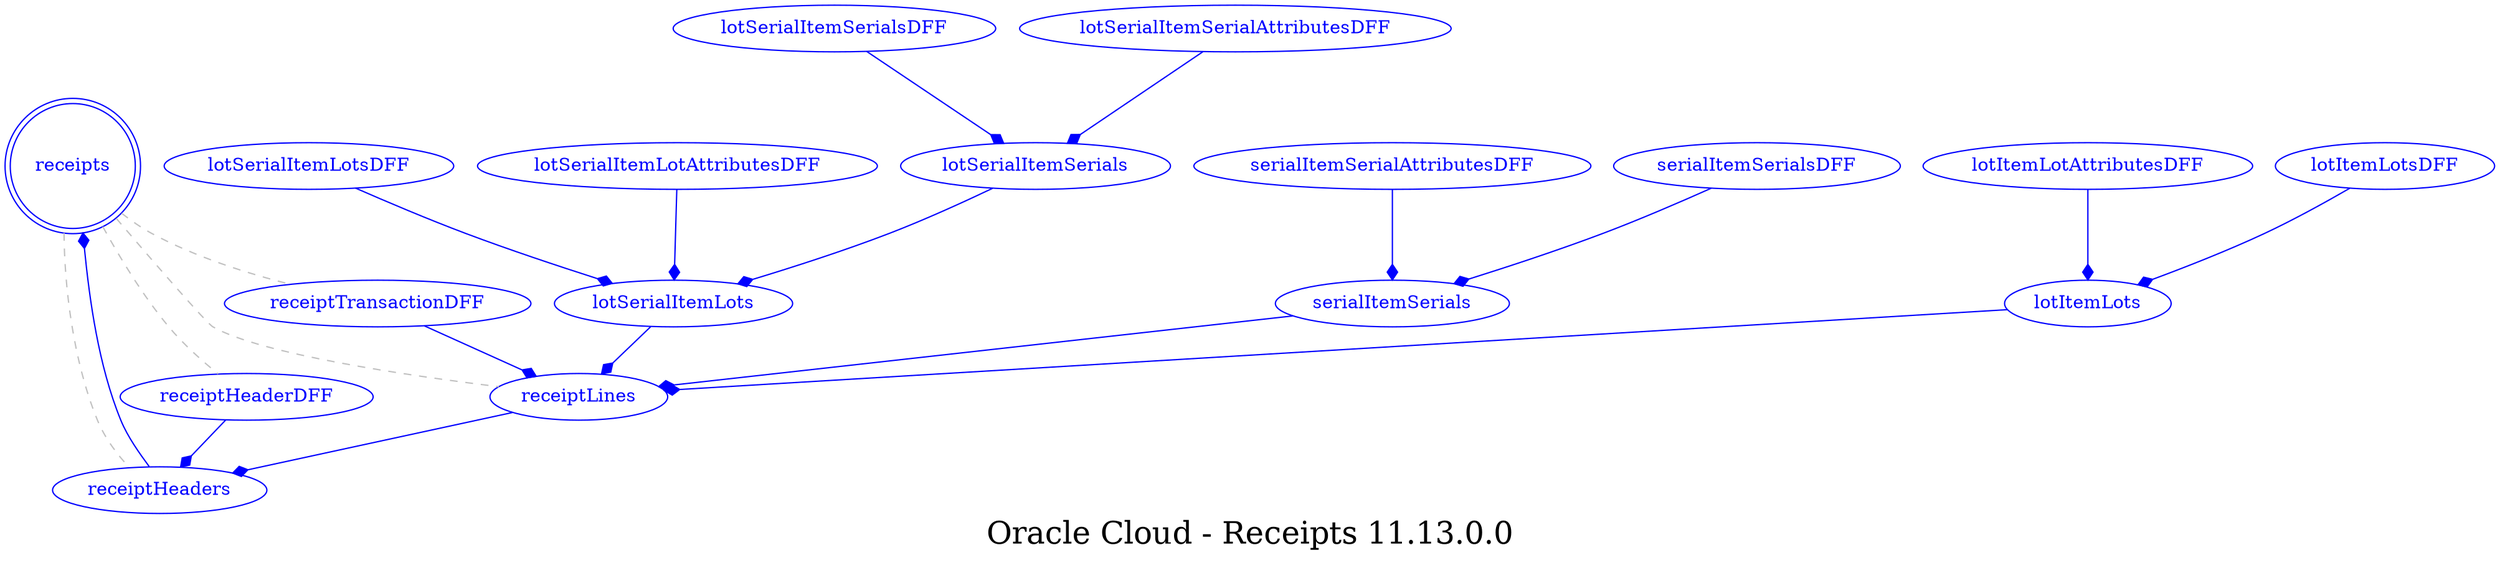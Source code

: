 digraph LexiconGraph {
graph[label="Oracle Cloud - Receipts 11.13.0.0", fontsize=24]
splines=true
"receipts" [color=blue, fontcolor=blue, shape=doublecircle]
"receiptHeaders" -> "receipts" [color=blue, fontcolor=blue, arrowhead=diamond, arrowtail=none]
"receiptHeaders" [color=blue, fontcolor=blue, shape=ellipse]
"receipts" -> "receiptHeaders" [color=grey, fontcolor=grey, arrowhead=none, arrowtail=none, style=dashed]
"receiptLines" -> "receiptHeaders" [color=blue, fontcolor=blue, arrowhead=diamond, arrowtail=none]
"receiptLines" [color=blue, fontcolor=blue, shape=ellipse]
"receipts" -> "receiptLines" [color=grey, fontcolor=grey, arrowhead=none, arrowtail=none, style=dashed]
"receiptTransactionDFF" -> "receiptLines" [color=blue, fontcolor=blue, arrowhead=diamond, arrowtail=none]
"receiptTransactionDFF" [color=blue, fontcolor=blue, shape=ellipse]
"receipts" -> "receiptTransactionDFF" [color=grey, fontcolor=grey, arrowhead=none, arrowtail=none, style=dashed]
"lotSerialItemLots" -> "receiptLines" [color=blue, fontcolor=blue, arrowhead=diamond, arrowtail=none]
"lotSerialItemLots" [color=blue, fontcolor=blue, shape=ellipse]
"lotSerialItemLotsDFF" -> "lotSerialItemLots" [color=blue, fontcolor=blue, arrowhead=diamond, arrowtail=none]
"lotSerialItemLotsDFF" [color=blue, fontcolor=blue, shape=ellipse]
"lotSerialItemLotAttributesDFF" -> "lotSerialItemLots" [color=blue, fontcolor=blue, arrowhead=diamond, arrowtail=none]
"lotSerialItemLotAttributesDFF" [color=blue, fontcolor=blue, shape=ellipse]
"lotSerialItemSerials" -> "lotSerialItemLots" [color=blue, fontcolor=blue, arrowhead=diamond, arrowtail=none]
"lotSerialItemSerials" [color=blue, fontcolor=blue, shape=ellipse]
"lotSerialItemSerialsDFF" -> "lotSerialItemSerials" [color=blue, fontcolor=blue, arrowhead=diamond, arrowtail=none]
"lotSerialItemSerialsDFF" [color=blue, fontcolor=blue, shape=ellipse]
"lotSerialItemSerialAttributesDFF" -> "lotSerialItemSerials" [color=blue, fontcolor=blue, arrowhead=diamond, arrowtail=none]
"lotSerialItemSerialAttributesDFF" [color=blue, fontcolor=blue, shape=ellipse]
"serialItemSerials" -> "receiptLines" [color=blue, fontcolor=blue, arrowhead=diamond, arrowtail=none]
"serialItemSerials" [color=blue, fontcolor=blue, shape=ellipse]
"serialItemSerialAttributesDFF" -> "serialItemSerials" [color=blue, fontcolor=blue, arrowhead=diamond, arrowtail=none]
"serialItemSerialAttributesDFF" [color=blue, fontcolor=blue, shape=ellipse]
"serialItemSerialsDFF" -> "serialItemSerials" [color=blue, fontcolor=blue, arrowhead=diamond, arrowtail=none]
"serialItemSerialsDFF" [color=blue, fontcolor=blue, shape=ellipse]
"lotItemLots" -> "receiptLines" [color=blue, fontcolor=blue, arrowhead=diamond, arrowtail=none]
"lotItemLots" [color=blue, fontcolor=blue, shape=ellipse]
"lotItemLotAttributesDFF" -> "lotItemLots" [color=blue, fontcolor=blue, arrowhead=diamond, arrowtail=none]
"lotItemLotAttributesDFF" [color=blue, fontcolor=blue, shape=ellipse]
"lotItemLotsDFF" -> "lotItemLots" [color=blue, fontcolor=blue, arrowhead=diamond, arrowtail=none]
"lotItemLotsDFF" [color=blue, fontcolor=blue, shape=ellipse]
"receiptHeaderDFF" -> "receiptHeaders" [color=blue, fontcolor=blue, arrowhead=diamond, arrowtail=none]
"receiptHeaderDFF" [color=blue, fontcolor=blue, shape=ellipse]
"receipts" -> "receiptHeaderDFF" [color=grey, fontcolor=grey, arrowhead=none, arrowtail=none, style=dashed]
}
